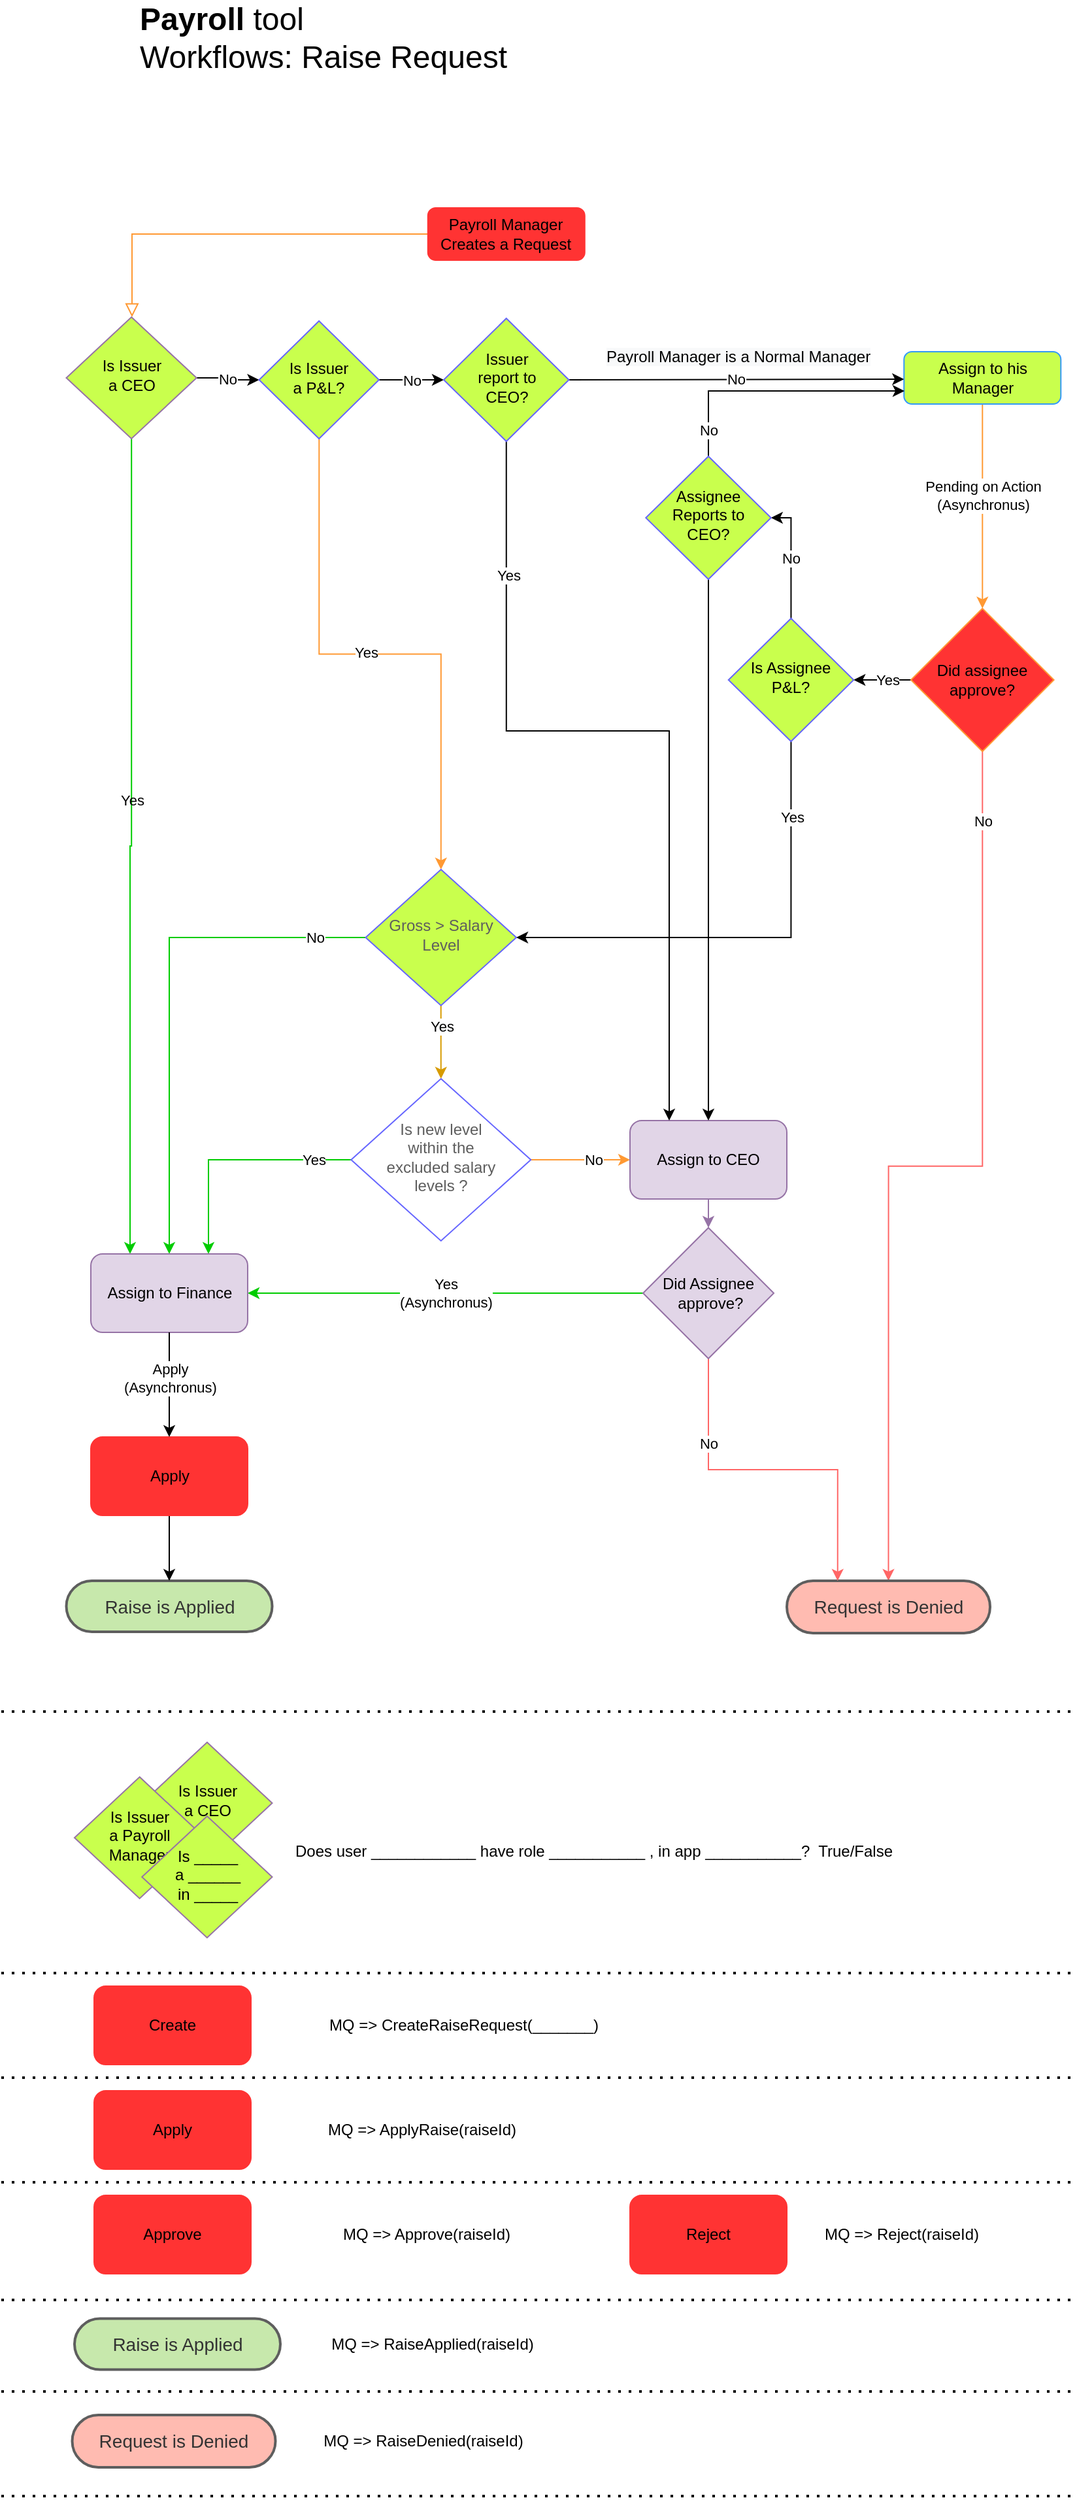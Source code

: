 <mxfile version="14.4.2" type="google"><diagram id="C5RBs43oDa-KdzZeNtuy" name="Page-1"><mxGraphModel dx="2216" dy="1054" grid="1" gridSize="10" guides="1" tooltips="1" connect="1" arrows="1" fold="1" page="1" pageScale="1" pageWidth="827" pageHeight="1169" background="none" math="0" shadow="0"><root><mxCell id="WIyWlLk6GJQsqaUBKTNV-0"/><mxCell id="WIyWlLk6GJQsqaUBKTNV-1" parent="WIyWlLk6GJQsqaUBKTNV-0"/><mxCell id="WIyWlLk6GJQsqaUBKTNV-2" value="" style="rounded=0;html=1;jettySize=auto;orthogonalLoop=1;fontSize=11;endArrow=block;endFill=0;endSize=8;strokeWidth=1;shadow=0;labelBackgroundColor=none;edgeStyle=orthogonalEdgeStyle;entryX=0.5;entryY=0;entryDx=0;entryDy=0;strokeColor=#FF9933;" parent="WIyWlLk6GJQsqaUBKTNV-1" source="WIyWlLk6GJQsqaUBKTNV-3" target="WIyWlLk6GJQsqaUBKTNV-6" edge="1"><mxGeometry relative="1" as="geometry"><Array as="points"><mxPoint x="104" y="230"/><mxPoint x="104" y="294"/></Array></mxGeometry></mxCell><mxCell id="WIyWlLk6GJQsqaUBKTNV-3" value="Payroll Manager Creates a Request" style="rounded=1;whiteSpace=wrap;html=1;fontSize=12;glass=0;strokeWidth=1;shadow=0;strokeColor=#FF3333;fillColor=#FF3333;" parent="WIyWlLk6GJQsqaUBKTNV-1" vertex="1"><mxGeometry x="330.38" y="210" width="120" height="40" as="geometry"/></mxCell><mxCell id="WIyWlLk6GJQsqaUBKTNV-4" value="Yes" style="rounded=0;html=1;jettySize=auto;orthogonalLoop=1;fontSize=11;endArrow=classic;endFill=1;strokeWidth=1;shadow=0;labelBackgroundColor=none;edgeStyle=orthogonalEdgeStyle;strokeColor=#00CC00;entryX=0.25;entryY=0;entryDx=0;entryDy=0;" parent="WIyWlLk6GJQsqaUBKTNV-1" source="WIyWlLk6GJQsqaUBKTNV-6" target="a-iUCGQqiSe7gyprJrep-29" edge="1"><mxGeometry x="-0.114" relative="1" as="geometry"><mxPoint as="offset"/><mxPoint x="60" y="970" as="targetPoint"/><Array as="points"><mxPoint x="103" y="698"/></Array></mxGeometry></mxCell><mxCell id="a-iUCGQqiSe7gyprJrep-1" value="No" style="edgeStyle=orthogonalEdgeStyle;rounded=0;orthogonalLoop=1;jettySize=auto;html=1;exitX=1;exitY=0.5;exitDx=0;exitDy=0;entryX=0;entryY=0.5;entryDx=0;entryDy=0;fillColor=#C9FF4D;" edge="1" parent="WIyWlLk6GJQsqaUBKTNV-1" source="WIyWlLk6GJQsqaUBKTNV-6" target="Q8JQTxx8B9CcguM59kPZ-3"><mxGeometry relative="1" as="geometry"><mxPoint x="190" y="526.5" as="targetPoint"/></mxGeometry></mxCell><mxCell id="WIyWlLk6GJQsqaUBKTNV-6" value="Is Issuer&lt;br&gt;a CEO" style="rhombus;whiteSpace=wrap;html=1;shadow=0;fontFamily=Helvetica;fontSize=12;align=center;strokeWidth=1;spacing=6;spacingTop=-4;strokeColor=#9673a6;fillColor=#C9FF4D;" parent="WIyWlLk6GJQsqaUBKTNV-1" vertex="1"><mxGeometry x="53.75" y="293.5" width="99.64" height="93" as="geometry"/></mxCell><UserObject label="Raise is Applied" lucidchartObjectId="rJVaWQaTZlaL" id="Q8JQTxx8B9CcguM59kPZ-1"><mxCell style="html=1;overflow=block;blockSpacing=1;whiteSpace=wrap;rounded=1;arcSize=50;whiteSpace=wrap;fontSize=14;fontColor=#333333;spacing=4;strokeColor=#5e5e5e;strokeOpacity=100;fillOpacity=100;fillColor=#c7e8ac;strokeWidth=2;" parent="WIyWlLk6GJQsqaUBKTNV-1" vertex="1"><mxGeometry x="53.75" y="1260" width="157.5" height="39" as="geometry"/></mxCell></UserObject><mxCell id="Q8JQTxx8B9CcguM59kPZ-10" style="edgeStyle=orthogonalEdgeStyle;rounded=0;orthogonalLoop=1;jettySize=auto;html=1;strokeColor=#FF9933;entryX=0.5;entryY=0;entryDx=0;entryDy=0;" parent="WIyWlLk6GJQsqaUBKTNV-1" source="Q8JQTxx8B9CcguM59kPZ-3" target="ni9BzWUguYTfG-P5pSfv-0" edge="1"><mxGeometry relative="1" as="geometry"><mxPoint x="257" y="660" as="targetPoint"/></mxGeometry></mxCell><mxCell id="Q8JQTxx8B9CcguM59kPZ-11" value="Yes" style="edgeLabel;html=1;align=center;verticalAlign=middle;resizable=0;points=[];" parent="Q8JQTxx8B9CcguM59kPZ-10" vertex="1" connectable="0"><mxGeometry x="-0.062" y="2" relative="1" as="geometry"><mxPoint x="2" as="offset"/></mxGeometry></mxCell><mxCell id="a-iUCGQqiSe7gyprJrep-10" value="No" style="edgeStyle=orthogonalEdgeStyle;rounded=0;orthogonalLoop=1;jettySize=auto;html=1;exitX=1;exitY=0.5;exitDx=0;exitDy=0;entryX=0;entryY=0.5;entryDx=0;entryDy=0;fillColor=#C9FF4D;" edge="1" parent="WIyWlLk6GJQsqaUBKTNV-1" source="Q8JQTxx8B9CcguM59kPZ-3" target="a-iUCGQqiSe7gyprJrep-6"><mxGeometry relative="1" as="geometry"><mxPoint x="330" y="341.667" as="targetPoint"/></mxGeometry></mxCell><mxCell id="Q8JQTxx8B9CcguM59kPZ-3" value="Is Issuer&lt;br&gt;a P&amp;amp;L?" style="rhombus;whiteSpace=wrap;html=1;shadow=0;fontFamily=Helvetica;fontSize=12;align=center;strokeWidth=1;spacing=6;spacingTop=-4;strokeColor=#6666FF;fillColor=#C9FF4D;" parent="WIyWlLk6GJQsqaUBKTNV-1" vertex="1"><mxGeometry x="201.25" y="296.5" width="91.68" height="90" as="geometry"/></mxCell><mxCell id="Q8JQTxx8B9CcguM59kPZ-18" style="edgeStyle=orthogonalEdgeStyle;rounded=0;orthogonalLoop=1;jettySize=auto;html=1;entryX=0.5;entryY=0;entryDx=0;entryDy=0;strokeColor=#FF9933;" parent="WIyWlLk6GJQsqaUBKTNV-1" source="Q8JQTxx8B9CcguM59kPZ-15" target="Q8JQTxx8B9CcguM59kPZ-17" edge="1"><mxGeometry relative="1" as="geometry"/></mxCell><mxCell id="Q8JQTxx8B9CcguM59kPZ-19" value="Pending on Action&lt;br&gt;(Asynchronus)" style="edgeLabel;html=1;align=center;verticalAlign=middle;resizable=0;points=[];" parent="Q8JQTxx8B9CcguM59kPZ-18" vertex="1" connectable="0"><mxGeometry x="0.823" y="2" relative="1" as="geometry"><mxPoint x="-2" y="-72.5" as="offset"/></mxGeometry></mxCell><mxCell id="Q8JQTxx8B9CcguM59kPZ-15" value="Assign to his Manager" style="rounded=1;whiteSpace=wrap;html=1;fontSize=12;glass=0;strokeWidth=1;shadow=0;strokeColor=#3399FF;fillColor=#C9FF4D;" parent="WIyWlLk6GJQsqaUBKTNV-1" vertex="1"><mxGeometry x="694.65" y="320" width="120" height="40" as="geometry"/></mxCell><mxCell id="Q8JQTxx8B9CcguM59kPZ-21" style="edgeStyle=orthogonalEdgeStyle;rounded=0;orthogonalLoop=1;jettySize=auto;html=1;entryX=0.5;entryY=0;entryDx=0;entryDy=0;strokeColor=#FF6666;" parent="WIyWlLk6GJQsqaUBKTNV-1" source="Q8JQTxx8B9CcguM59kPZ-17" target="Q8JQTxx8B9CcguM59kPZ-20" edge="1"><mxGeometry relative="1" as="geometry"/></mxCell><mxCell id="Q8JQTxx8B9CcguM59kPZ-22" value="No" style="edgeLabel;html=1;align=center;verticalAlign=middle;resizable=0;points=[];" parent="Q8JQTxx8B9CcguM59kPZ-21" vertex="1" connectable="0"><mxGeometry x="-0.849" relative="1" as="geometry"><mxPoint as="offset"/></mxGeometry></mxCell><mxCell id="a-iUCGQqiSe7gyprJrep-17" value="" style="edgeStyle=orthogonalEdgeStyle;rounded=0;orthogonalLoop=1;jettySize=auto;html=1;" edge="1" parent="WIyWlLk6GJQsqaUBKTNV-1" source="Q8JQTxx8B9CcguM59kPZ-17" target="a-iUCGQqiSe7gyprJrep-16"><mxGeometry relative="1" as="geometry"/></mxCell><mxCell id="a-iUCGQqiSe7gyprJrep-18" value="Yes" style="edgeLabel;html=1;align=center;verticalAlign=middle;resizable=0;points=[];fillColor=#80FF00;" vertex="1" connectable="0" parent="a-iUCGQqiSe7gyprJrep-17"><mxGeometry x="-0.149" y="2" relative="1" as="geometry"><mxPoint y="-2.06" as="offset"/></mxGeometry></mxCell><mxCell id="Q8JQTxx8B9CcguM59kPZ-17" value="Did assignee approve?" style="rhombus;whiteSpace=wrap;html=1;strokeColor=#FF9933;fillColor=#FF3333;" parent="WIyWlLk6GJQsqaUBKTNV-1" vertex="1"><mxGeometry x="700" y="516.35" width="109.3" height="109.3" as="geometry"/></mxCell><UserObject label="Request is Denied" lucidchartObjectId="mKVaoxjv1l-B" id="Q8JQTxx8B9CcguM59kPZ-20"><mxCell style="html=1;overflow=block;blockSpacing=1;whiteSpace=wrap;rounded=1;arcSize=50;whiteSpace=wrap;fontSize=14;fontColor=#333333;spacing=4;strokeColor=#5e5e5e;strokeOpacity=100;fillOpacity=100;fillColor=#ffbbb1;strokeWidth=2;" parent="WIyWlLk6GJQsqaUBKTNV-1" vertex="1"><mxGeometry x="605" y="1260" width="155.5" height="40" as="geometry"/></mxCell></UserObject><mxCell id="Q8JQTxx8B9CcguM59kPZ-32" style="edgeStyle=orthogonalEdgeStyle;rounded=0;orthogonalLoop=1;jettySize=auto;html=1;strokeColor=#00CC00;entryX=0.75;entryY=0;entryDx=0;entryDy=0;" parent="WIyWlLk6GJQsqaUBKTNV-1" source="Q8JQTxx8B9CcguM59kPZ-29" target="a-iUCGQqiSe7gyprJrep-29" edge="1"><mxGeometry relative="1" as="geometry"><mxPoint x="166.875" y="1015" as="targetPoint"/></mxGeometry></mxCell><mxCell id="Q8JQTxx8B9CcguM59kPZ-37" value="Yes" style="edgeLabel;html=1;align=center;verticalAlign=middle;resizable=0;points=[];" parent="Q8JQTxx8B9CcguM59kPZ-32" vertex="1" connectable="0"><mxGeometry x="-0.68" relative="1" as="geometry"><mxPoint as="offset"/></mxGeometry></mxCell><mxCell id="Q8JQTxx8B9CcguM59kPZ-38" style="edgeStyle=orthogonalEdgeStyle;rounded=0;orthogonalLoop=1;jettySize=auto;html=1;entryX=0;entryY=0.5;entryDx=0;entryDy=0;strokeColor=#FF9933;" parent="WIyWlLk6GJQsqaUBKTNV-1" source="Q8JQTxx8B9CcguM59kPZ-29" target="Q8JQTxx8B9CcguM59kPZ-36" edge="1"><mxGeometry relative="1" as="geometry"/></mxCell><mxCell id="Q8JQTxx8B9CcguM59kPZ-39" value="No" style="edgeLabel;html=1;align=center;verticalAlign=middle;resizable=0;points=[];" parent="Q8JQTxx8B9CcguM59kPZ-38" vertex="1" connectable="0"><mxGeometry x="0.247" y="-5" relative="1" as="geometry"><mxPoint y="-5" as="offset"/></mxGeometry></mxCell><mxCell id="Q8JQTxx8B9CcguM59kPZ-29" value="&lt;span data-lucid-type=&quot;application/vnd.lucid.text&quot; data-lucid-content=&quot;{&amp;#34;t&amp;#34;:&amp;#34;Is it within the excluded salary levels ?&amp;#34;,&amp;#34;m&amp;#34;:[{&amp;#34;s&amp;#34;:0,&amp;#34;n&amp;#34;:&amp;#34;c&amp;#34;,&amp;#34;v&amp;#34;:&amp;#34;#5e5e5eff&amp;#34;,&amp;#34;e&amp;#34;:41},{&amp;#34;s&amp;#34;:0,&amp;#34;n&amp;#34;:&amp;#34;s&amp;#34;,&amp;#34;v&amp;#34;:22.222,&amp;#34;e&amp;#34;:41}]}&quot;&gt;&lt;span style=&quot;color: rgb(94 , 94 , 94)&quot;&gt;&lt;font style=&quot;font-size: 12px&quot;&gt;Is new level&lt;br&gt;within the&lt;br&gt;excluded salary&lt;br&gt;levels ?&lt;/font&gt;&lt;/span&gt;&lt;/span&gt;" style="rhombus;whiteSpace=wrap;html=1;shadow=0;fontFamily=Helvetica;fontSize=12;align=center;strokeWidth=1;spacing=6;spacingTop=-4;strokeColor=#6666FF;" parent="WIyWlLk6GJQsqaUBKTNV-1" vertex="1"><mxGeometry x="271.65" y="876" width="137.47" height="124" as="geometry"/></mxCell><mxCell id="Q8JQTxx8B9CcguM59kPZ-41" style="edgeStyle=orthogonalEdgeStyle;rounded=0;orthogonalLoop=1;jettySize=auto;html=1;entryX=0.5;entryY=0;entryDx=0;entryDy=0;strokeColor=#9673a6;fillColor=#e1d5e7;" parent="WIyWlLk6GJQsqaUBKTNV-1" source="Q8JQTxx8B9CcguM59kPZ-36" target="Q8JQTxx8B9CcguM59kPZ-40" edge="1"><mxGeometry relative="1" as="geometry"/></mxCell><mxCell id="Q8JQTxx8B9CcguM59kPZ-36" value="Assign to CEO" style="rounded=1;whiteSpace=wrap;html=1;strokeColor=#9673a6;fillColor=#e1d5e7;" parent="WIyWlLk6GJQsqaUBKTNV-1" vertex="1"><mxGeometry x="485.0" y="908" width="120" height="60" as="geometry"/></mxCell><mxCell id="Q8JQTxx8B9CcguM59kPZ-42" value="Yes&lt;br&gt;(Asynchronus)" style="edgeStyle=orthogonalEdgeStyle;rounded=0;orthogonalLoop=1;jettySize=auto;html=1;entryX=1;entryY=0.5;entryDx=0;entryDy=0;strokeColor=#00CC00;exitX=0;exitY=0.5;exitDx=0;exitDy=0;" parent="WIyWlLk6GJQsqaUBKTNV-1" source="Q8JQTxx8B9CcguM59kPZ-40" target="a-iUCGQqiSe7gyprJrep-29" edge="1"><mxGeometry relative="1" as="geometry"><Array as="points"/><mxPoint x="505" y="1015" as="sourcePoint"/><mxPoint x="201.25" y="1040" as="targetPoint"/></mxGeometry></mxCell><mxCell id="Q8JQTxx8B9CcguM59kPZ-44" style="edgeStyle=orthogonalEdgeStyle;rounded=0;orthogonalLoop=1;jettySize=auto;html=1;entryX=0.25;entryY=0;entryDx=0;entryDy=0;exitX=0.5;exitY=1;exitDx=0;exitDy=0;strokeColor=#FF6666;" parent="WIyWlLk6GJQsqaUBKTNV-1" source="Q8JQTxx8B9CcguM59kPZ-40" target="Q8JQTxx8B9CcguM59kPZ-20" edge="1"><mxGeometry relative="1" as="geometry"/></mxCell><mxCell id="Q8JQTxx8B9CcguM59kPZ-45" value="No" style="edgeLabel;html=1;align=center;verticalAlign=middle;resizable=0;points=[];" parent="Q8JQTxx8B9CcguM59kPZ-44" vertex="1" connectable="0"><mxGeometry x="-0.444" y="2" relative="1" as="geometry"><mxPoint x="-2.0" y="-10.4" as="offset"/></mxGeometry></mxCell><mxCell id="Q8JQTxx8B9CcguM59kPZ-40" value="Did Assignee&lt;br&gt;&amp;nbsp;approve?" style="rhombus;whiteSpace=wrap;html=1;strokeColor=#9673a6;fillColor=#e1d5e7;" parent="WIyWlLk6GJQsqaUBKTNV-1" vertex="1"><mxGeometry x="495" y="990" width="100" height="100" as="geometry"/></mxCell><mxCell id="Q8JQTxx8B9CcguM59kPZ-55" value="&lt;div style=&quot;text-align: left&quot;&gt;&lt;font style=&quot;font-size: 24px&quot;&gt;&lt;b&gt;Payroll &lt;/b&gt;tool&lt;/font&gt;&lt;/div&gt;&lt;font style=&quot;font-size: 24px&quot;&gt;&lt;div style=&quot;text-align: left&quot;&gt;&lt;span&gt;Workflows: Raise Request&lt;/span&gt;&lt;/div&gt;&lt;/font&gt;" style="text;html=1;align=center;verticalAlign=middle;resizable=0;points=[];autosize=1;" parent="WIyWlLk6GJQsqaUBKTNV-1" vertex="1"><mxGeometry x="100" y="60" width="300" height="40" as="geometry"/></mxCell><mxCell id="ni9BzWUguYTfG-P5pSfv-1" style="edgeStyle=orthogonalEdgeStyle;rounded=0;orthogonalLoop=1;jettySize=auto;html=1;entryX=0.5;entryY=0;entryDx=0;entryDy=0;fillColor=#ffe6cc;strokeColor=#d79b00;" parent="WIyWlLk6GJQsqaUBKTNV-1" source="ni9BzWUguYTfG-P5pSfv-0" target="Q8JQTxx8B9CcguM59kPZ-29" edge="1"><mxGeometry relative="1" as="geometry"/></mxCell><mxCell id="ni9BzWUguYTfG-P5pSfv-2" value="Yes" style="edgeLabel;html=1;align=center;verticalAlign=middle;resizable=0;points=[];fillColor=#C9FF4D;" parent="ni9BzWUguYTfG-P5pSfv-1" vertex="1" connectable="0"><mxGeometry x="-0.682" relative="1" as="geometry"><mxPoint x="-0.01" y="6.66" as="offset"/></mxGeometry></mxCell><mxCell id="ni9BzWUguYTfG-P5pSfv-3" style="edgeStyle=orthogonalEdgeStyle;rounded=0;orthogonalLoop=1;jettySize=auto;html=1;strokeColor=#00CC00;entryX=0.5;entryY=0;entryDx=0;entryDy=0;" parent="WIyWlLk6GJQsqaUBKTNV-1" source="ni9BzWUguYTfG-P5pSfv-0" target="a-iUCGQqiSe7gyprJrep-29" edge="1"><mxGeometry relative="1" as="geometry"><mxPoint x="132.5" y="1015" as="targetPoint"/></mxGeometry></mxCell><mxCell id="ni9BzWUguYTfG-P5pSfv-4" value="No" style="edgeLabel;html=1;align=center;verticalAlign=middle;resizable=0;points=[];" parent="ni9BzWUguYTfG-P5pSfv-3" vertex="1" connectable="0"><mxGeometry x="-0.803" relative="1" as="geometry"><mxPoint as="offset"/></mxGeometry></mxCell><mxCell id="ni9BzWUguYTfG-P5pSfv-0" value="&lt;font color=&quot;#5e5e5e&quot;&gt;Gross &amp;gt; Salary Level&lt;/font&gt;" style="rhombus;whiteSpace=wrap;html=1;shadow=0;fontFamily=Helvetica;fontSize=12;align=center;strokeWidth=1;spacing=6;spacingTop=-4;strokeColor=#6666FF;fillColor=#C9FF4D;" parent="WIyWlLk6GJQsqaUBKTNV-1" vertex="1"><mxGeometry x="282.74" y="716" width="115.29" height="104" as="geometry"/></mxCell><mxCell id="a-iUCGQqiSe7gyprJrep-11" value="No" style="edgeStyle=orthogonalEdgeStyle;rounded=0;orthogonalLoop=1;jettySize=auto;html=1;exitX=1;exitY=0.5;exitDx=0;exitDy=0;entryX=0;entryY=0.5;entryDx=0;entryDy=0;" edge="1" parent="WIyWlLk6GJQsqaUBKTNV-1" source="a-iUCGQqiSe7gyprJrep-6"><mxGeometry relative="1" as="geometry"><mxPoint x="694.65" y="341" as="targetPoint"/><Array as="points"><mxPoint x="438" y="341"/></Array></mxGeometry></mxCell><mxCell id="a-iUCGQqiSe7gyprJrep-12" style="edgeStyle=orthogonalEdgeStyle;rounded=0;orthogonalLoop=1;jettySize=auto;html=1;exitX=0.5;exitY=1;exitDx=0;exitDy=0;entryX=0.25;entryY=0;entryDx=0;entryDy=0;" edge="1" parent="WIyWlLk6GJQsqaUBKTNV-1" source="a-iUCGQqiSe7gyprJrep-6" target="Q8JQTxx8B9CcguM59kPZ-36"><mxGeometry relative="1" as="geometry"><Array as="points"><mxPoint x="390" y="610"/><mxPoint x="515" y="610"/></Array></mxGeometry></mxCell><mxCell id="a-iUCGQqiSe7gyprJrep-27" value="Yes" style="edgeLabel;html=1;align=center;verticalAlign=middle;resizable=0;points=[];" vertex="1" connectable="0" parent="a-iUCGQqiSe7gyprJrep-12"><mxGeometry x="-0.684" y="1" relative="1" as="geometry"><mxPoint as="offset"/></mxGeometry></mxCell><mxCell id="a-iUCGQqiSe7gyprJrep-6" value="Issuer&lt;br&gt;report to&lt;br&gt;CEO?" style="rhombus;whiteSpace=wrap;html=1;shadow=0;fontFamily=Helvetica;fontSize=12;align=center;strokeWidth=1;spacing=6;spacingTop=-4;strokeColor=#6666FF;fillColor=#C9FF4D;" vertex="1" parent="WIyWlLk6GJQsqaUBKTNV-1"><mxGeometry x="342.5" y="294.5" width="95.75" height="94" as="geometry"/></mxCell><mxCell id="a-iUCGQqiSe7gyprJrep-13" value="&lt;span style=&quot;color: rgb(0, 0, 0); font-family: helvetica; font-size: 12px; font-style: normal; font-weight: 400; letter-spacing: normal; text-align: center; text-indent: 0px; text-transform: none; word-spacing: 0px; background-color: rgb(248, 249, 250); display: inline; float: none;&quot;&gt;Payroll Manager is a Normal Manager&lt;/span&gt;" style="text;whiteSpace=wrap;html=1;fillColor=none;" vertex="1" parent="WIyWlLk6GJQsqaUBKTNV-1"><mxGeometry x="464.65" y="310" width="230" height="30" as="geometry"/></mxCell><mxCell id="a-iUCGQqiSe7gyprJrep-19" style="edgeStyle=orthogonalEdgeStyle;rounded=0;orthogonalLoop=1;jettySize=auto;html=1;exitX=0.5;exitY=1;exitDx=0;exitDy=0;entryX=1;entryY=0.5;entryDx=0;entryDy=0;" edge="1" parent="WIyWlLk6GJQsqaUBKTNV-1" source="a-iUCGQqiSe7gyprJrep-16" target="ni9BzWUguYTfG-P5pSfv-0"><mxGeometry relative="1" as="geometry"/></mxCell><mxCell id="a-iUCGQqiSe7gyprJrep-20" value="Yes" style="edgeLabel;html=1;align=center;verticalAlign=middle;resizable=0;points=[];" vertex="1" connectable="0" parent="a-iUCGQqiSe7gyprJrep-19"><mxGeometry x="-0.682" y="1" relative="1" as="geometry"><mxPoint as="offset"/></mxGeometry></mxCell><mxCell id="a-iUCGQqiSe7gyprJrep-26" value="No" style="edgeStyle=orthogonalEdgeStyle;rounded=0;orthogonalLoop=1;jettySize=auto;html=1;exitX=0.5;exitY=0;exitDx=0;exitDy=0;entryX=1;entryY=0.5;entryDx=0;entryDy=0;fillColor=#C9FF4D;" edge="1" parent="WIyWlLk6GJQsqaUBKTNV-1" source="a-iUCGQqiSe7gyprJrep-16" target="a-iUCGQqiSe7gyprJrep-21"><mxGeometry relative="1" as="geometry"><Array as="points"><mxPoint x="608" y="447"/></Array></mxGeometry></mxCell><mxCell id="a-iUCGQqiSe7gyprJrep-16" value="Is Assignee&lt;br&gt;P&amp;amp;L?" style="rhombus;whiteSpace=wrap;html=1;shadow=0;fontFamily=Helvetica;fontSize=12;align=center;strokeWidth=1;spacing=6;spacingTop=-4;strokeColor=#6666FF;fillColor=#C9FF4D;" vertex="1" parent="WIyWlLk6GJQsqaUBKTNV-1"><mxGeometry x="560.35" y="524" width="95.75" height="94" as="geometry"/></mxCell><mxCell id="a-iUCGQqiSe7gyprJrep-23" style="edgeStyle=orthogonalEdgeStyle;rounded=0;orthogonalLoop=1;jettySize=auto;html=1;exitX=0.5;exitY=0;exitDx=0;exitDy=0;" edge="1" parent="WIyWlLk6GJQsqaUBKTNV-1" source="a-iUCGQqiSe7gyprJrep-21"><mxGeometry relative="1" as="geometry"><mxPoint x="695" y="350" as="targetPoint"/><Array as="points"><mxPoint x="547" y="350"/><mxPoint x="695" y="350"/></Array></mxGeometry></mxCell><mxCell id="a-iUCGQqiSe7gyprJrep-24" value="No" style="edgeLabel;html=1;align=center;verticalAlign=middle;resizable=0;points=[];fillColor=#C9FF4D;" vertex="1" connectable="0" parent="a-iUCGQqiSe7gyprJrep-23"><mxGeometry x="-0.86" y="-3" relative="1" as="geometry"><mxPoint x="-3.01" y="-6.67" as="offset"/></mxGeometry></mxCell><mxCell id="a-iUCGQqiSe7gyprJrep-25" style="edgeStyle=orthogonalEdgeStyle;rounded=0;orthogonalLoop=1;jettySize=auto;html=1;exitX=0.5;exitY=1;exitDx=0;exitDy=0;" edge="1" parent="WIyWlLk6GJQsqaUBKTNV-1" source="a-iUCGQqiSe7gyprJrep-21" target="Q8JQTxx8B9CcguM59kPZ-36"><mxGeometry relative="1" as="geometry"><Array as="points"><mxPoint x="545" y="494"/></Array></mxGeometry></mxCell><mxCell id="a-iUCGQqiSe7gyprJrep-21" value="Assignee Reports to CEO?" style="rhombus;whiteSpace=wrap;html=1;shadow=0;fontFamily=Helvetica;fontSize=12;align=center;strokeWidth=1;spacing=6;spacingTop=-4;strokeColor=#6666FF;fillColor=#C9FF4D;" vertex="1" parent="WIyWlLk6GJQsqaUBKTNV-1"><mxGeometry x="497.13" y="400" width="95.75" height="94" as="geometry"/></mxCell><mxCell id="a-iUCGQqiSe7gyprJrep-29" value="Assign to Finance" style="rounded=1;whiteSpace=wrap;html=1;strokeColor=#9673a6;fillColor=#e1d5e7;" vertex="1" parent="WIyWlLk6GJQsqaUBKTNV-1"><mxGeometry x="72.5" y="1010" width="120" height="60" as="geometry"/></mxCell><mxCell id="a-iUCGQqiSe7gyprJrep-31" style="edgeStyle=orthogonalEdgeStyle;rounded=0;orthogonalLoop=1;jettySize=auto;html=1;exitX=0.5;exitY=1;exitDx=0;exitDy=0;entryX=0.5;entryY=0;entryDx=0;entryDy=0;" edge="1" parent="WIyWlLk6GJQsqaUBKTNV-1" source="a-iUCGQqiSe7gyprJrep-33" target="Q8JQTxx8B9CcguM59kPZ-1"><mxGeometry relative="1" as="geometry"><mxPoint x="132.5" y="1220" as="sourcePoint"/></mxGeometry></mxCell><mxCell id="a-iUCGQqiSe7gyprJrep-33" value="Apply" style="rounded=1;whiteSpace=wrap;html=1;strokeColor=#FF3333;fillColor=#FF3333;" vertex="1" parent="WIyWlLk6GJQsqaUBKTNV-1"><mxGeometry x="72.5" y="1150" width="120" height="60" as="geometry"/></mxCell><mxCell id="a-iUCGQqiSe7gyprJrep-34" style="edgeStyle=orthogonalEdgeStyle;rounded=0;orthogonalLoop=1;jettySize=auto;html=1;exitX=0.5;exitY=1;exitDx=0;exitDy=0;entryX=0.5;entryY=0;entryDx=0;entryDy=0;" edge="1" parent="WIyWlLk6GJQsqaUBKTNV-1" source="a-iUCGQqiSe7gyprJrep-29" target="a-iUCGQqiSe7gyprJrep-33"><mxGeometry relative="1" as="geometry"><mxPoint x="132.5" y="1070" as="sourcePoint"/><mxPoint x="132.5" y="1220" as="targetPoint"/></mxGeometry></mxCell><mxCell id="a-iUCGQqiSe7gyprJrep-35" value="Apply&lt;br&gt;(Asynchronus)" style="edgeLabel;html=1;align=center;verticalAlign=middle;resizable=0;points=[];" vertex="1" connectable="0" parent="a-iUCGQqiSe7gyprJrep-34"><mxGeometry x="-0.226" y="3" relative="1" as="geometry"><mxPoint x="-3" y="3.41" as="offset"/></mxGeometry></mxCell><mxCell id="a-iUCGQqiSe7gyprJrep-39" value="" style="endArrow=none;dashed=1;html=1;dashPattern=1 3;strokeWidth=2;fillColor=#C9FF4D;" edge="1" parent="WIyWlLk6GJQsqaUBKTNV-1"><mxGeometry width="50" height="50" relative="1" as="geometry"><mxPoint x="4" y="1360" as="sourcePoint"/><mxPoint x="824" y="1360" as="targetPoint"/></mxGeometry></mxCell><mxCell id="a-iUCGQqiSe7gyprJrep-40" value="Does user ____________ have role ___________ , in app ___________?&amp;nbsp; True/False" style="text;html=1;strokeColor=none;fillColor=none;align=center;verticalAlign=middle;whiteSpace=wrap;rounded=0;" vertex="1" parent="WIyWlLk6GJQsqaUBKTNV-1"><mxGeometry x="192.5" y="1456.5" width="528.75" height="20" as="geometry"/></mxCell><mxCell id="a-iUCGQqiSe7gyprJrep-38" value="Is Issuer&lt;br&gt;a CEO" style="rhombus;whiteSpace=wrap;html=1;shadow=0;fontFamily=Helvetica;fontSize=12;align=center;strokeWidth=1;spacing=6;spacingTop=-4;strokeColor=#9673a6;fillColor=#C9FF4D;" vertex="1" parent="WIyWlLk6GJQsqaUBKTNV-1"><mxGeometry x="111.61" y="1383.5" width="99.64" height="93" as="geometry"/></mxCell><mxCell id="a-iUCGQqiSe7gyprJrep-41" value="Is Issuer&lt;br&gt;a Payroll Manager" style="rhombus;whiteSpace=wrap;html=1;shadow=0;fontFamily=Helvetica;fontSize=12;align=center;strokeWidth=1;spacing=6;spacingTop=-4;strokeColor=#9673a6;fillColor=#C9FF4D;" vertex="1" parent="WIyWlLk6GJQsqaUBKTNV-1"><mxGeometry x="60" y="1410" width="99.64" height="93" as="geometry"/></mxCell><mxCell id="a-iUCGQqiSe7gyprJrep-48" value="Is _____&lt;br&gt;a ______&lt;br&gt;in _____" style="rhombus;whiteSpace=wrap;html=1;shadow=0;fontFamily=Helvetica;fontSize=12;align=center;strokeWidth=1;spacing=6;spacingTop=-4;strokeColor=#9673a6;fillColor=#C9FF4D;" vertex="1" parent="WIyWlLk6GJQsqaUBKTNV-1"><mxGeometry x="111.61" y="1440" width="99.64" height="93" as="geometry"/></mxCell><mxCell id="a-iUCGQqiSe7gyprJrep-49" value="" style="endArrow=none;dashed=1;html=1;dashPattern=1 3;strokeWidth=2;fillColor=#C9FF4D;" edge="1" parent="WIyWlLk6GJQsqaUBKTNV-1"><mxGeometry width="50" height="50" relative="1" as="geometry"><mxPoint x="4" y="1560" as="sourcePoint"/><mxPoint x="824" y="1560" as="targetPoint"/></mxGeometry></mxCell><mxCell id="a-iUCGQqiSe7gyprJrep-50" value="Apply" style="rounded=1;whiteSpace=wrap;html=1;strokeColor=#FF3333;fillColor=#FF3333;" vertex="1" parent="WIyWlLk6GJQsqaUBKTNV-1"><mxGeometry x="75.0" y="1650" width="120" height="60" as="geometry"/></mxCell><mxCell id="a-iUCGQqiSe7gyprJrep-51" value="MQ =&amp;gt; ApplyRaise(raiseId)" style="text;html=1;strokeColor=none;fillColor=none;align=center;verticalAlign=middle;whiteSpace=wrap;rounded=0;" vertex="1" parent="WIyWlLk6GJQsqaUBKTNV-1"><mxGeometry x="245.87" y="1670.81" width="160" height="18.39" as="geometry"/></mxCell><mxCell id="a-iUCGQqiSe7gyprJrep-52" value="" style="endArrow=none;dashed=1;html=1;dashPattern=1 3;strokeWidth=2;fillColor=#C9FF4D;" edge="1" parent="WIyWlLk6GJQsqaUBKTNV-1"><mxGeometry width="50" height="50" relative="1" as="geometry"><mxPoint x="4" y="1640" as="sourcePoint"/><mxPoint x="824" y="1640" as="targetPoint"/></mxGeometry></mxCell><mxCell id="a-iUCGQqiSe7gyprJrep-53" value="Approve" style="rounded=1;whiteSpace=wrap;html=1;strokeColor=#FF3333;fillColor=#FF3333;" vertex="1" parent="WIyWlLk6GJQsqaUBKTNV-1"><mxGeometry x="75.0" y="1730" width="120" height="60" as="geometry"/></mxCell><mxCell id="a-iUCGQqiSe7gyprJrep-54" value="MQ =&amp;gt; Approve(raiseId)" style="text;html=1;strokeColor=none;fillColor=none;align=center;verticalAlign=middle;whiteSpace=wrap;rounded=0;" vertex="1" parent="WIyWlLk6GJQsqaUBKTNV-1"><mxGeometry x="247.12" y="1750.81" width="165" height="18.39" as="geometry"/></mxCell><mxCell id="a-iUCGQqiSe7gyprJrep-56" value="" style="endArrow=none;dashed=1;html=1;dashPattern=1 3;strokeWidth=2;fillColor=#C9FF4D;" edge="1" parent="WIyWlLk6GJQsqaUBKTNV-1"><mxGeometry width="50" height="50" relative="1" as="geometry"><mxPoint x="4" y="1960" as="sourcePoint"/><mxPoint x="824" y="1960" as="targetPoint"/></mxGeometry></mxCell><mxCell id="a-iUCGQqiSe7gyprJrep-57" value="" style="endArrow=none;dashed=1;html=1;dashPattern=1 3;strokeWidth=2;fillColor=#C9FF4D;" edge="1" parent="WIyWlLk6GJQsqaUBKTNV-1"><mxGeometry width="50" height="50" relative="1" as="geometry"><mxPoint x="4" y="1720" as="sourcePoint"/><mxPoint x="824" y="1720" as="targetPoint"/></mxGeometry></mxCell><mxCell id="a-iUCGQqiSe7gyprJrep-58" value="Create" style="rounded=1;whiteSpace=wrap;html=1;strokeColor=#FF3333;fillColor=#FF3333;" vertex="1" parent="WIyWlLk6GJQsqaUBKTNV-1"><mxGeometry x="75.0" y="1570" width="120" height="60" as="geometry"/></mxCell><mxCell id="a-iUCGQqiSe7gyprJrep-59" value="MQ =&amp;gt; CreateRaiseRequest(_______)" style="text;html=1;strokeColor=none;fillColor=none;align=center;verticalAlign=middle;whiteSpace=wrap;rounded=0;" vertex="1" parent="WIyWlLk6GJQsqaUBKTNV-1"><mxGeometry x="240" y="1590.81" width="235.87" height="18.39" as="geometry"/></mxCell><UserObject label="Raise is Applied" lucidchartObjectId="rJVaWQaTZlaL" id="a-iUCGQqiSe7gyprJrep-60"><mxCell style="html=1;overflow=block;blockSpacing=1;whiteSpace=wrap;rounded=1;arcSize=50;whiteSpace=wrap;fontSize=14;fontColor=#333333;spacing=4;strokeColor=#5e5e5e;strokeOpacity=100;fillOpacity=100;fillColor=#c7e8ac;strokeWidth=2;" vertex="1" parent="WIyWlLk6GJQsqaUBKTNV-1"><mxGeometry x="60" y="1824.3" width="157.5" height="39" as="geometry"/></mxCell></UserObject><UserObject label="Request is Denied" lucidchartObjectId="mKVaoxjv1l-B" id="a-iUCGQqiSe7gyprJrep-61"><mxCell style="html=1;overflow=block;blockSpacing=1;whiteSpace=wrap;rounded=1;arcSize=50;whiteSpace=wrap;fontSize=14;fontColor=#333333;spacing=4;strokeColor=#5e5e5e;strokeOpacity=100;fillOpacity=100;fillColor=#ffbbb1;strokeWidth=2;" vertex="1" parent="WIyWlLk6GJQsqaUBKTNV-1"><mxGeometry x="58.25" y="1898" width="155.5" height="40" as="geometry"/></mxCell></UserObject><mxCell id="a-iUCGQqiSe7gyprJrep-62" value="" style="endArrow=none;dashed=1;html=1;dashPattern=1 3;strokeWidth=2;fillColor=#C9FF4D;" edge="1" parent="WIyWlLk6GJQsqaUBKTNV-1"><mxGeometry width="50" height="50" relative="1" as="geometry"><mxPoint x="4" y="1810" as="sourcePoint"/><mxPoint x="824" y="1810" as="targetPoint"/></mxGeometry></mxCell><mxCell id="a-iUCGQqiSe7gyprJrep-63" value="MQ =&amp;gt; RaiseApplied(raiseId)" style="text;html=1;strokeColor=none;fillColor=none;align=center;verticalAlign=middle;whiteSpace=wrap;rounded=0;" vertex="1" parent="WIyWlLk6GJQsqaUBKTNV-1"><mxGeometry x="211.25" y="1834.6" width="246.25" height="18.39" as="geometry"/></mxCell><mxCell id="a-iUCGQqiSe7gyprJrep-64" value="MQ =&amp;gt; RaiseDenied(raiseId)" style="text;html=1;strokeColor=none;fillColor=none;align=center;verticalAlign=middle;whiteSpace=wrap;rounded=0;" vertex="1" parent="WIyWlLk6GJQsqaUBKTNV-1"><mxGeometry x="204.13" y="1908.8" width="246.25" height="18.39" as="geometry"/></mxCell><mxCell id="a-iUCGQqiSe7gyprJrep-65" value="" style="endArrow=none;dashed=1;html=1;dashPattern=1 3;strokeWidth=2;fillColor=#C9FF4D;" edge="1" parent="WIyWlLk6GJQsqaUBKTNV-1"><mxGeometry width="50" height="50" relative="1" as="geometry"><mxPoint x="4" y="1880" as="sourcePoint"/><mxPoint x="824" y="1880" as="targetPoint"/></mxGeometry></mxCell><mxCell id="a-iUCGQqiSe7gyprJrep-66" value="Reject" style="rounded=1;whiteSpace=wrap;html=1;strokeColor=#FF3333;fillColor=#FF3333;" vertex="1" parent="WIyWlLk6GJQsqaUBKTNV-1"><mxGeometry x="485.01" y="1730" width="120" height="60" as="geometry"/></mxCell><mxCell id="a-iUCGQqiSe7gyprJrep-67" value="MQ =&amp;gt; Reject(raiseId)" style="text;html=1;strokeColor=none;fillColor=none;align=center;verticalAlign=middle;whiteSpace=wrap;rounded=0;" vertex="1" parent="WIyWlLk6GJQsqaUBKTNV-1"><mxGeometry x="620" y="1750.8" width="146.25" height="18.39" as="geometry"/></mxCell></root></mxGraphModel></diagram></mxfile>